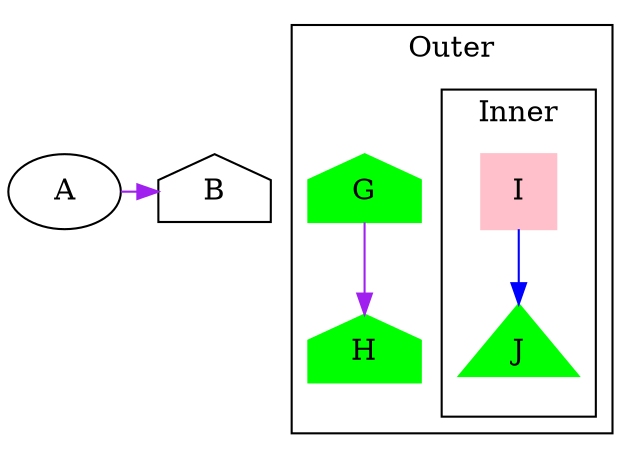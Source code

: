 strict digraph graph_55
{
	A [shape = oval]

	node [shape = house]
	edge [color = purple]

	{
		rank = same
		B
		node [shape = oval]
		A -> B
	}

	node [color = green style = filled]

	subgraph cluster_outer
	{
		G -> H
		label = Outer
		subgraph cluster_inner
		{
			node [shape = triangle]
			edge [color = blue]
			I [color = pink shape = square]
			I -> J
			label = Inner
		}
	}
	graph [rankdir = TB]
}
